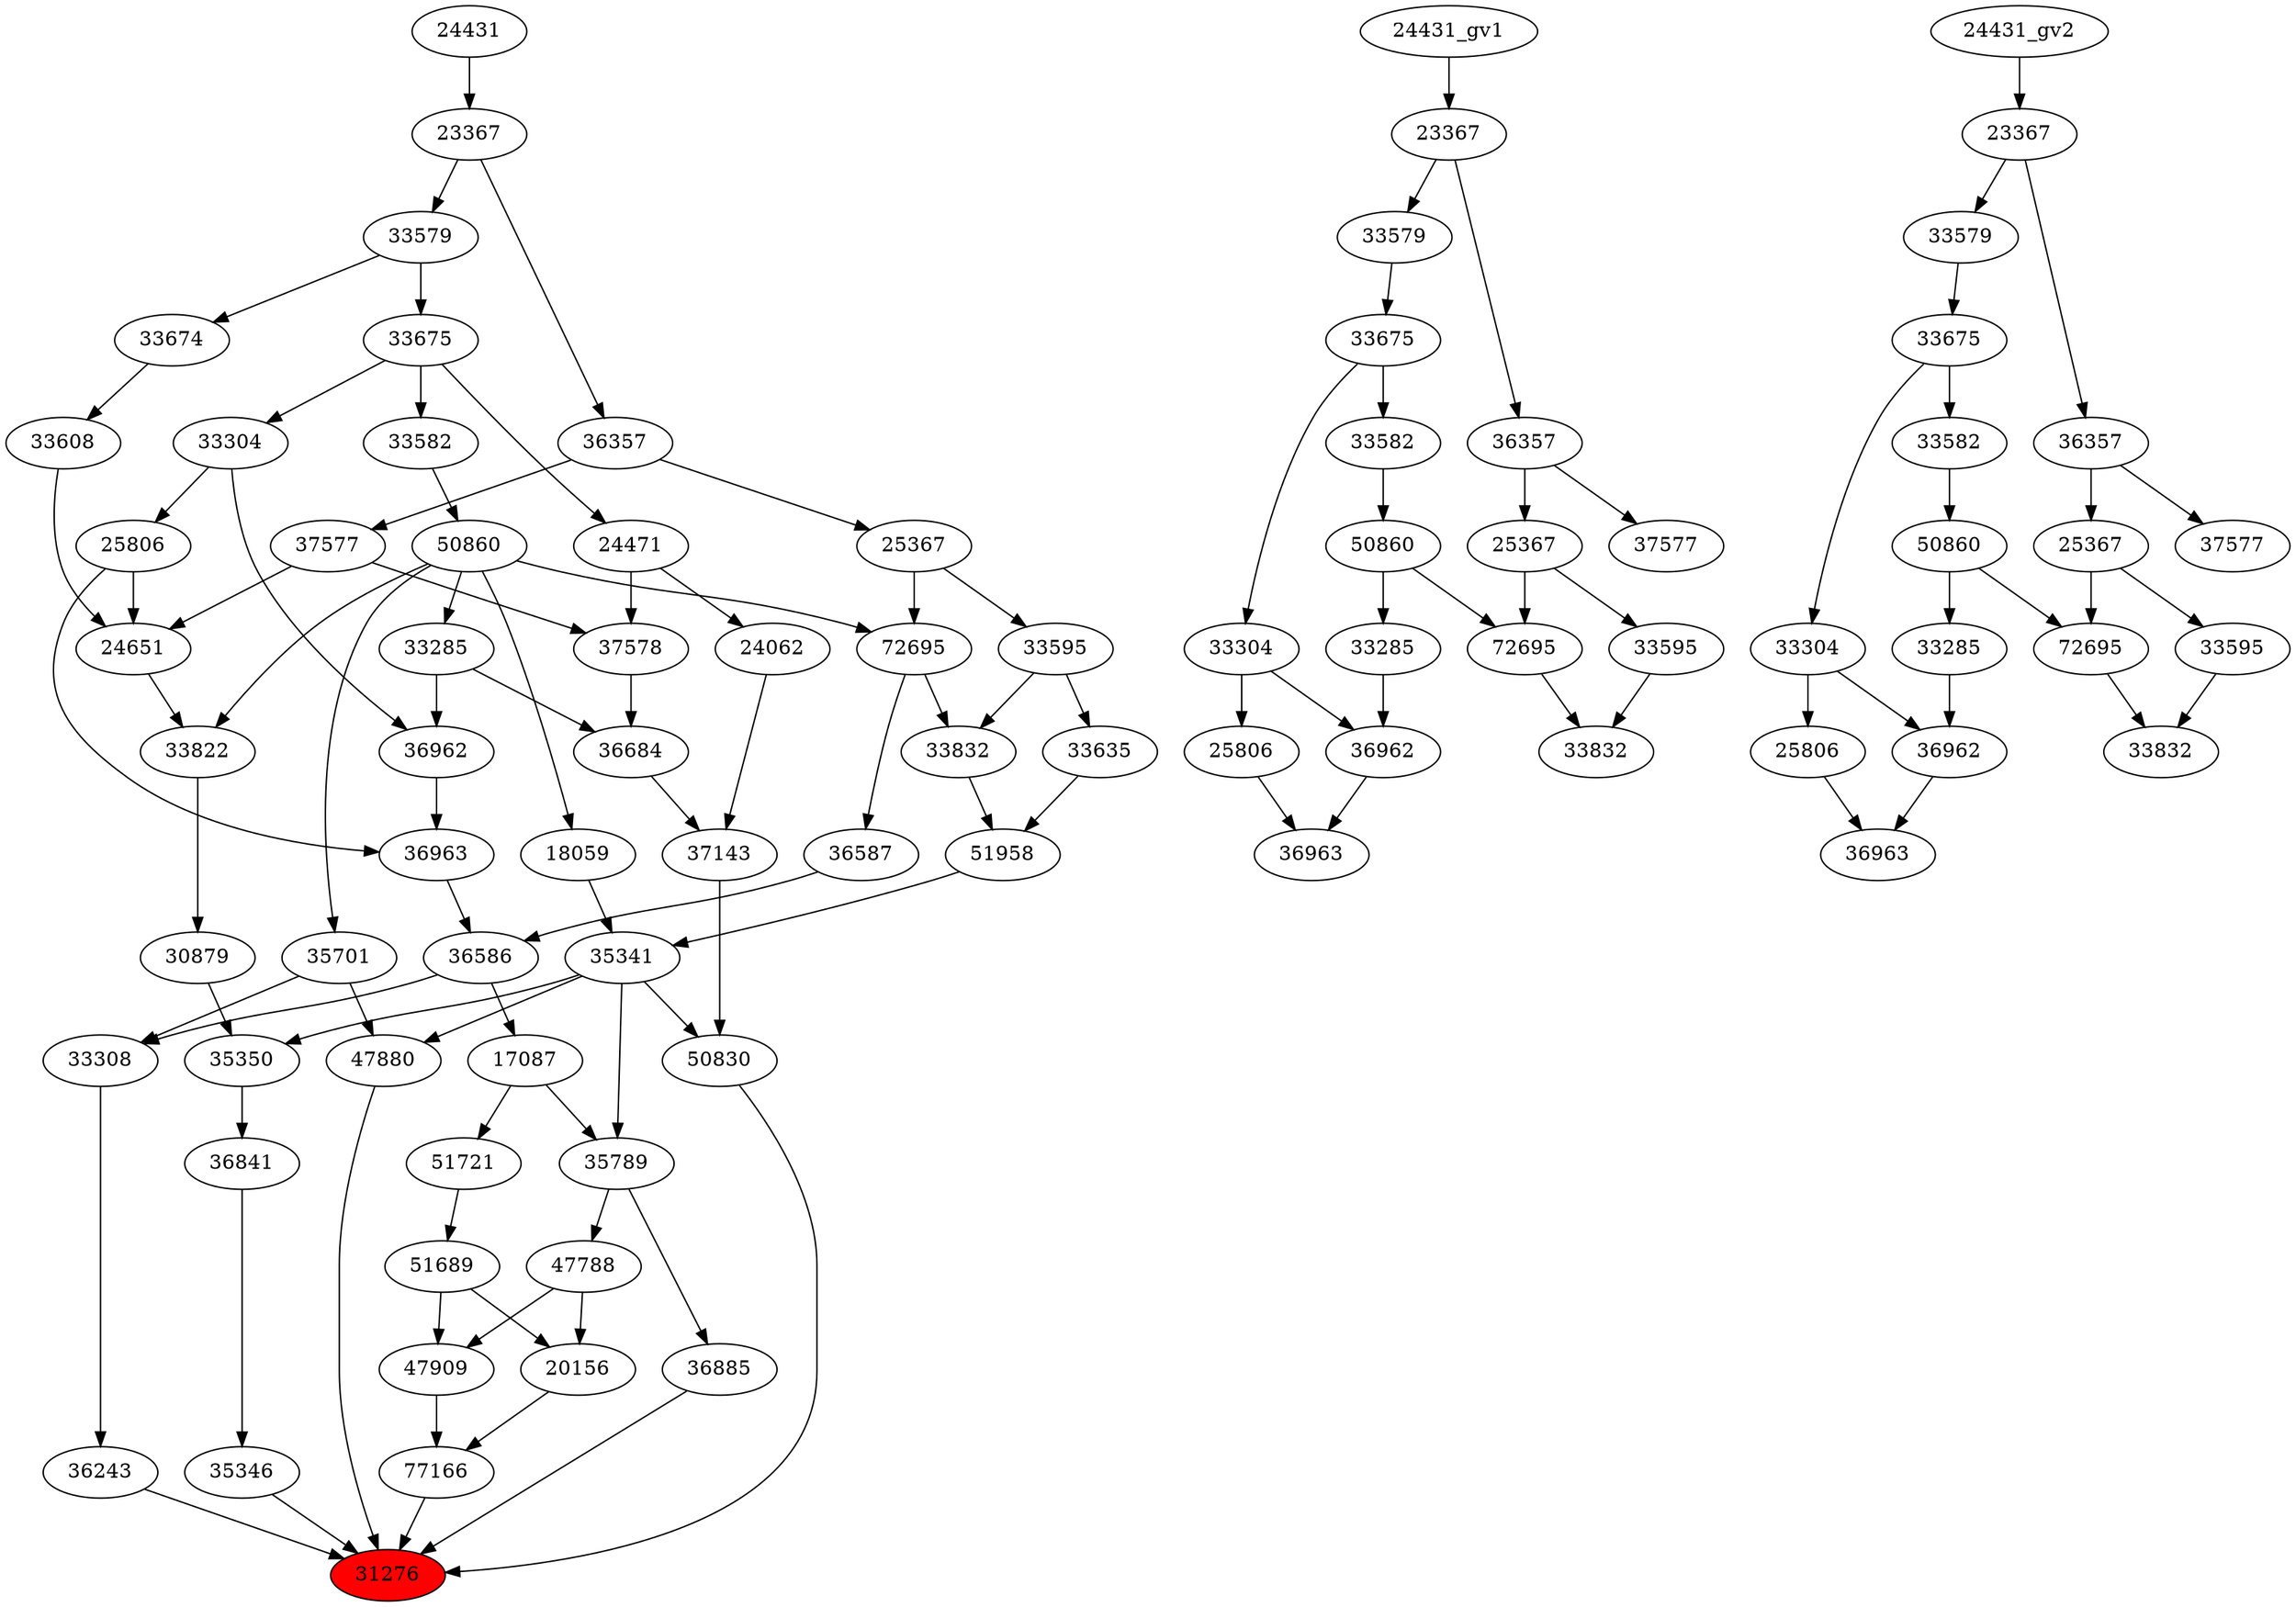 strict digraph root {
	node [label="\N"];
	{
		node [fillcolor="",
			label="\N",
			style=""
		];
		31276		 [fillcolor=red,
			label=31276,
			style=filled];
		47880		 [label=47880];
		47880 -> 31276;
		35346		 [label=35346];
		35346 -> 31276;
		36885		 [label=36885];
		36885 -> 31276;
		50830		 [label=50830];
		50830 -> 31276;
		36243		 [label=36243];
		36243 -> 31276;
		77166		 [label=77166];
		77166 -> 31276;
		35701		 [label=35701];
		35701 -> 47880;
		33308		 [label=33308];
		35701 -> 33308;
		35341		 [label=35341];
		35341 -> 47880;
		35341 -> 50830;
		35789		 [label=35789];
		35341 -> 35789;
		35350		 [label=35350];
		35341 -> 35350;
		36841		 [label=36841];
		36841 -> 35346;
		35789 -> 36885;
		47788		 [label=47788];
		35789 -> 47788;
		37143		 [label=37143];
		37143 -> 50830;
		33308 -> 36243;
		20156		 [label=20156];
		20156 -> 77166;
		47909		 [label=47909];
		47909 -> 77166;
		50860		 [label=50860];
		50860 -> 35701;
		18059		 [label=18059];
		50860 -> 18059;
		33285		 [label=33285];
		50860 -> 33285;
		72695		 [label=72695];
		50860 -> 72695;
		33822		 [label=33822];
		50860 -> 33822;
		51958		 [label=51958];
		51958 -> 35341;
		18059 -> 35341;
		35350 -> 36841;
		17087		 [label=17087];
		17087 -> 35789;
		51721		 [label=51721];
		17087 -> 51721;
		36684		 [label=36684];
		36684 -> 37143;
		24062		 [label=24062];
		24062 -> 37143;
		36586		 [label=36586];
		36586 -> 33308;
		36586 -> 17087;
		47788 -> 20156;
		47788 -> 47909;
		51689		 [label=51689];
		51689 -> 20156;
		51689 -> 47909;
		33582		 [label=33582];
		33582 -> 50860;
		33832		 [label=33832];
		33832 -> 51958;
		33635		 [label=33635];
		33635 -> 51958;
		30879		 [label=30879];
		30879 -> 35350;
		33285 -> 36684;
		36962		 [label=36962];
		33285 -> 36962;
		37578		 [label=37578];
		37578 -> 36684;
		24471		 [label=24471];
		24471 -> 24062;
		24471 -> 37578;
		36587		 [label=36587];
		36587 -> 36586;
		36963		 [label=36963];
		36963 -> 36586;
		51721 -> 51689;
		33675		 [label=33675];
		33675 -> 33582;
		33675 -> 24471;
		33304		 [label=33304];
		33675 -> 33304;
		72695 -> 33832;
		72695 -> 36587;
		33595		 [label=33595];
		33595 -> 33832;
		33595 -> 33635;
		33822 -> 30879;
		37577		 [label=37577];
		37577 -> 37578;
		24651		 [label=24651];
		37577 -> 24651;
		36962 -> 36963;
		25806		 [label=25806];
		25806 -> 36963;
		25806 -> 24651;
		33579		 [label=33579];
		33579 -> 33675;
		33674		 [label=33674];
		33579 -> 33674;
		25367		 [label=25367];
		25367 -> 72695;
		25367 -> 33595;
		24651 -> 33822;
		36357		 [label=36357];
		36357 -> 37577;
		36357 -> 25367;
		33304 -> 36962;
		33304 -> 25806;
		23367		 [label=23367];
		23367 -> 33579;
		23367 -> 36357;
		33608		 [label=33608];
		33608 -> 24651;
		24431		 [label=24431];
		24431 -> 23367;
		33674 -> 33608;
	}
	{
		node [label="\N"];
		"50860_gv1"		 [label=50860];
		"72695_gv1"		 [label=72695];
		"50860_gv1" -> "72695_gv1";
		"33285_gv1"		 [label=33285];
		"50860_gv1" -> "33285_gv1";
		"33582_gv1"		 [label=33582];
		"33582_gv1" -> "50860_gv1";
		"33675_gv1"		 [label=33675];
		"33675_gv1" -> "33582_gv1";
		"33304_gv1"		 [label=33304];
		"33675_gv1" -> "33304_gv1";
		"33832_gv1"		 [label=33832];
		"72695_gv1" -> "33832_gv1";
		"33595_gv1"		 [label=33595];
		"33595_gv1" -> "33832_gv1";
		"36962_gv1"		 [label=36962];
		"33285_gv1" -> "36962_gv1";
		"36963_gv1"		 [label=36963];
		"36962_gv1" -> "36963_gv1";
		"25806_gv1"		 [label=25806];
		"25806_gv1" -> "36963_gv1";
		"33579_gv1"		 [label=33579];
		"33579_gv1" -> "33675_gv1";
		"25367_gv1"		 [label=25367];
		"25367_gv1" -> "72695_gv1";
		"25367_gv1" -> "33595_gv1";
		"37577_gv1"		 [label=37577];
		"36357_gv1"		 [label=36357];
		"36357_gv1" -> "25367_gv1";
		"36357_gv1" -> "37577_gv1";
		"33304_gv1" -> "36962_gv1";
		"33304_gv1" -> "25806_gv1";
		"23367_gv1"		 [label=23367];
		"23367_gv1" -> "33579_gv1";
		"23367_gv1" -> "36357_gv1";
		"24431_gv1" -> "23367_gv1";
	}
	{
		node [label="\N"];
		"50860_gv2"		 [label=50860];
		"72695_gv2"		 [label=72695];
		"50860_gv2" -> "72695_gv2";
		"33285_gv2"		 [label=33285];
		"50860_gv2" -> "33285_gv2";
		"33582_gv2"		 [label=33582];
		"33582_gv2" -> "50860_gv2";
		"33675_gv2"		 [label=33675];
		"33675_gv2" -> "33582_gv2";
		"33304_gv2"		 [label=33304];
		"33675_gv2" -> "33304_gv2";
		"33832_gv2"		 [label=33832];
		"72695_gv2" -> "33832_gv2";
		"33595_gv2"		 [label=33595];
		"33595_gv2" -> "33832_gv2";
		"36962_gv2"		 [label=36962];
		"33285_gv2" -> "36962_gv2";
		"33579_gv2"		 [label=33579];
		"33579_gv2" -> "33675_gv2";
		"25367_gv2"		 [label=25367];
		"25367_gv2" -> "72695_gv2";
		"25367_gv2" -> "33595_gv2";
		"36963_gv2"		 [label=36963];
		"36962_gv2" -> "36963_gv2";
		"25806_gv2"		 [label=25806];
		"25806_gv2" -> "36963_gv2";
		"37577_gv2"		 [label=37577];
		"36357_gv2"		 [label=36357];
		"36357_gv2" -> "25367_gv2";
		"36357_gv2" -> "37577_gv2";
		"23367_gv2"		 [label=23367];
		"23367_gv2" -> "33579_gv2";
		"23367_gv2" -> "36357_gv2";
		"33304_gv2" -> "36962_gv2";
		"33304_gv2" -> "25806_gv2";
		"24431_gv2" -> "23367_gv2";
	}
}
